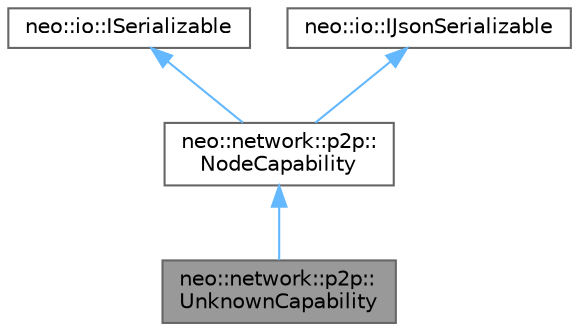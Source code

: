 digraph "neo::network::p2p::UnknownCapability"
{
 // LATEX_PDF_SIZE
  bgcolor="transparent";
  edge [fontname=Helvetica,fontsize=10,labelfontname=Helvetica,labelfontsize=10];
  node [fontname=Helvetica,fontsize=10,shape=box,height=0.2,width=0.4];
  Node1 [id="Node000001",label="neo::network::p2p::\lUnknownCapability",height=0.2,width=0.4,color="gray40", fillcolor="grey60", style="filled", fontcolor="black",tooltip="Represents an unknown capability of a node."];
  Node2 -> Node1 [id="edge4_Node000001_Node000002",dir="back",color="steelblue1",style="solid",tooltip=" "];
  Node2 [id="Node000002",label="neo::network::p2p::\lNodeCapability",height=0.2,width=0.4,color="gray40", fillcolor="white", style="filled",URL="$classneo_1_1network_1_1p2p_1_1_node_capability.html",tooltip="Represents a capability of a node."];
  Node3 -> Node2 [id="edge5_Node000002_Node000003",dir="back",color="steelblue1",style="solid",tooltip=" "];
  Node3 [id="Node000003",label="neo::io::ISerializable",height=0.2,width=0.4,color="gray40", fillcolor="white", style="filled",URL="$classneo_1_1io_1_1_i_serializable.html",tooltip="Interface for objects that can be serialized/deserialized."];
  Node4 -> Node2 [id="edge6_Node000002_Node000004",dir="back",color="steelblue1",style="solid",tooltip=" "];
  Node4 [id="Node000004",label="neo::io::IJsonSerializable",height=0.2,width=0.4,color="gray40", fillcolor="white", style="filled",URL="$classneo_1_1io_1_1_i_json_serializable.html",tooltip="Interface for objects that can be serialized/deserialized to/from JSON."];
}
